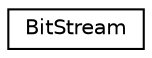 digraph "Graphical Class Hierarchy"
{
 // LATEX_PDF_SIZE
  edge [fontname="Helvetica",fontsize="10",labelfontname="Helvetica",labelfontsize="10"];
  node [fontname="Helvetica",fontsize="10",shape=record];
  rankdir="LR";
  Node0 [label="BitStream",height=0.2,width=0.4,color="black", fillcolor="white", style="filled",URL="$classBitStream.html",tooltip=" "];
}
